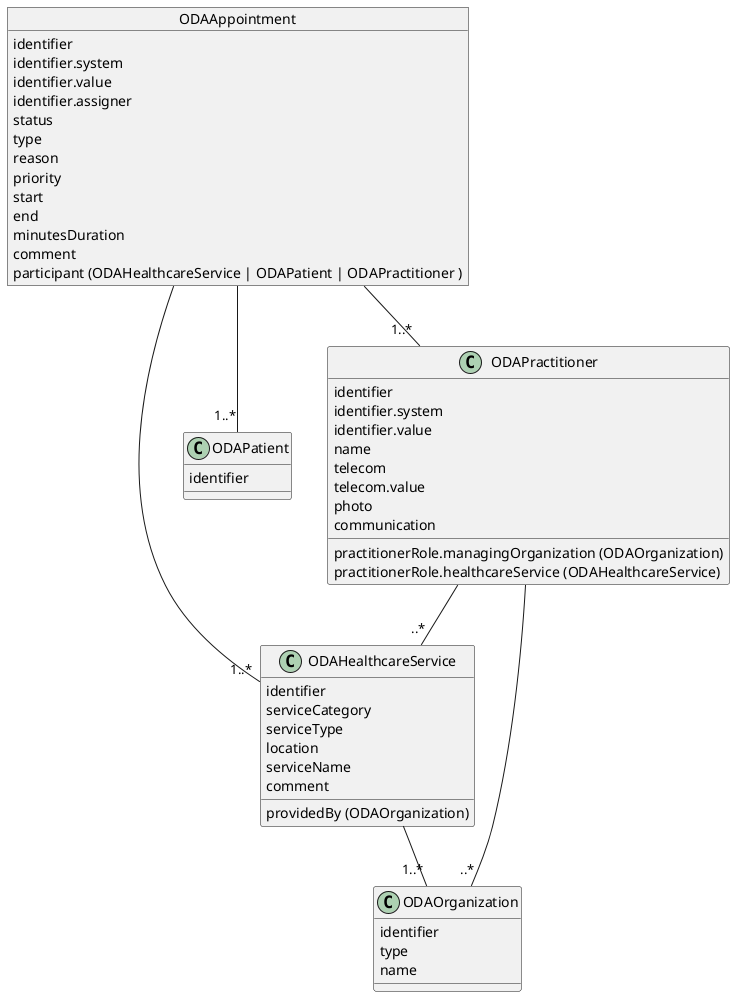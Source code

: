 @startuml
object ODAAppointment{
  identifier
  identifier.system
  identifier.value
  identifier.assigner
  status
  type
  reason
  priority
  start
  end
  minutesDuration
  comment
  participant (ODAHealthcareService | ODAPatient | ODAPractitioner )
}

ODAAppointment -- "1..*" ODAHealthcareService
ODAAppointment -- "1..*" ODAPatient
ODAAppointment -- "1..*" ODAPractitioner

object ODAHealthcareService{
  identifier
  providedBy (ODAOrganization)
  serviceCategory
  serviceType
  location
  serviceName
  comment
}

ODAHealthcareService -- "1..*" ODAOrganization

object ODAOrganization{
  identifier
  type
  name  
}

object ODAPatient{
  identifier
}

object ODAPractitioner{
  identifier
  identifier.system
  identifier.value
  name
  telecom
  telecom.value
  photo
  practitionerRole.managingOrganization (ODAOrganization)
  practitionerRole.healthcareService (ODAHealthcareService)
  communication
}

ODAPractitioner -- "..*" ODAOrganization
ODAPractitioner -- "..*" ODAHealthcareService
@enduml
